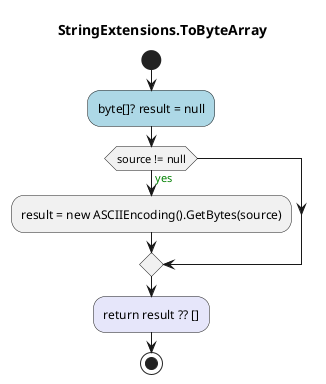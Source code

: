 @startuml StringExtensions.ToByteArray
title StringExtensions.ToByteArray
start
#LightBlue:byte[]? result = null;
if (source != null) then (<color:green>yes)
    :result = new ASCIIEncoding().GetBytes(source);
endif
#Lavender:return result ?? [];
stop
@enduml
